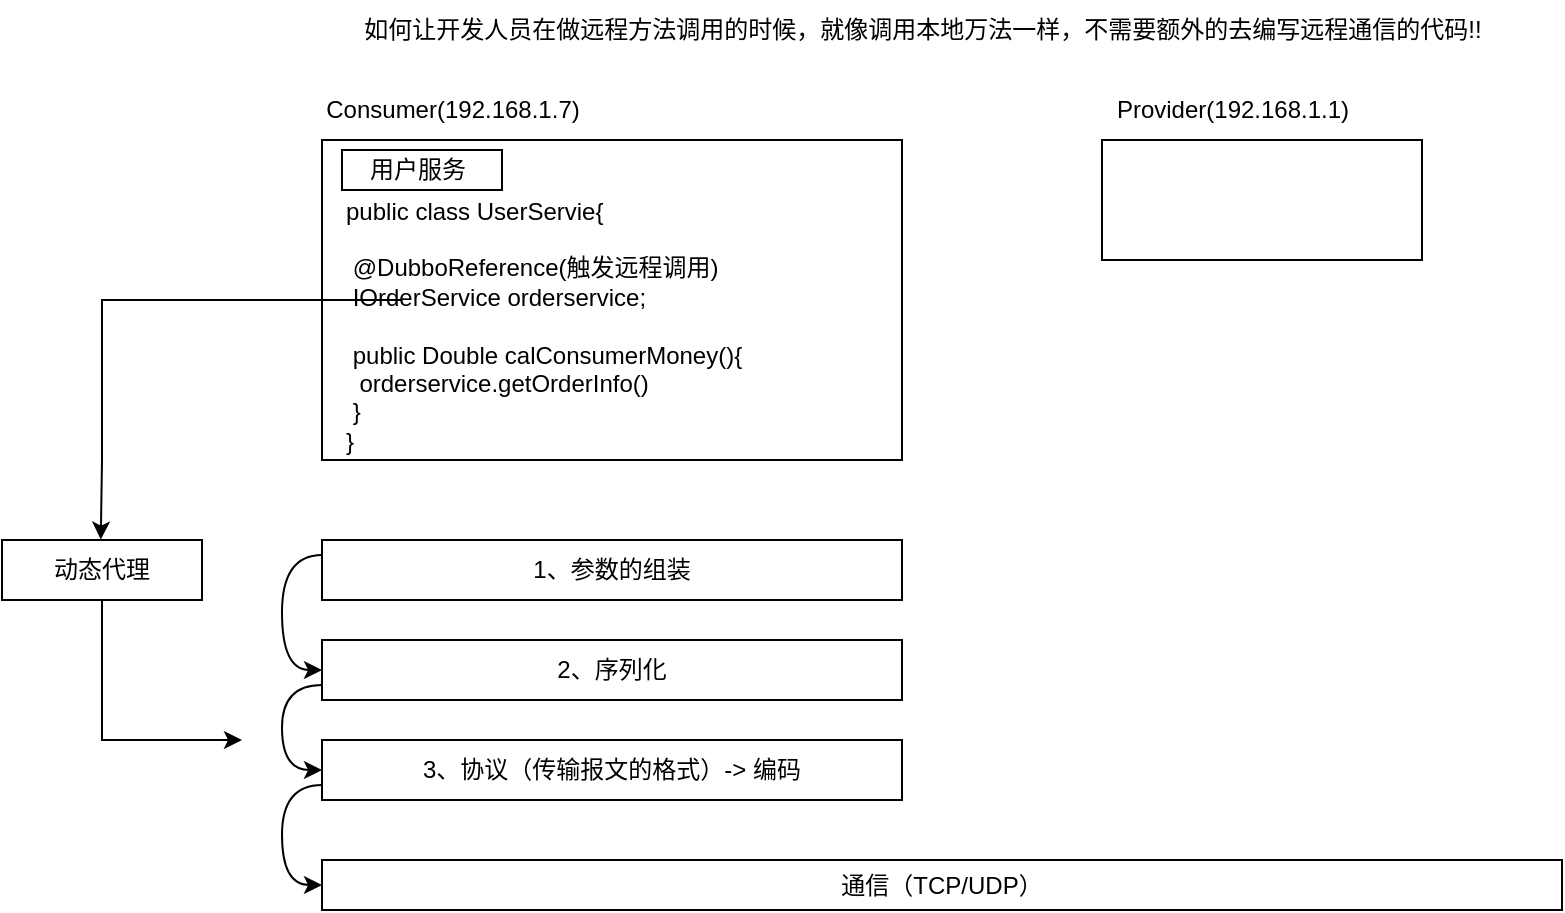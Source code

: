 <mxfile version="21.1.2" type="github">
  <diagram name="第 1 页" id="ipNu82i0-kDr4lVcq5RR">
    <mxGraphModel dx="1818" dy="558" grid="1" gridSize="10" guides="1" tooltips="1" connect="1" arrows="1" fold="1" page="1" pageScale="1" pageWidth="827" pageHeight="1169" math="0" shadow="0">
      <root>
        <mxCell id="0" />
        <mxCell id="1" parent="0" />
        <mxCell id="4YSV_oo0eXGsB8GQ95h5-30" style="rounded=0;orthogonalLoop=1;jettySize=auto;html=1;exitX=0.5;exitY=1;exitDx=0;exitDy=0;" edge="1" parent="1" source="4YSV_oo0eXGsB8GQ95h5-31">
          <mxGeometry relative="1" as="geometry">
            <mxPoint x="30" y="430" as="targetPoint" />
            <mxPoint x="-40" y="380" as="sourcePoint" />
            <Array as="points">
              <mxPoint x="-40" y="430" />
            </Array>
          </mxGeometry>
        </mxCell>
        <mxCell id="4YSV_oo0eXGsB8GQ95h5-1" value="如何让开发人员在做远程方法调用的时候，就像调用本地万法一样，不需要额外的去编写远程通信的代码!!" style="text;html=1;align=center;verticalAlign=middle;resizable=0;points=[];autosize=1;strokeColor=none;fillColor=none;" vertex="1" parent="1">
          <mxGeometry x="80" y="60" width="580" height="30" as="geometry" />
        </mxCell>
        <mxCell id="4YSV_oo0eXGsB8GQ95h5-3" value="Consumer(192.168.1.7)" style="text;html=1;align=center;verticalAlign=middle;resizable=0;points=[];autosize=1;strokeColor=none;fillColor=none;" vertex="1" parent="1">
          <mxGeometry x="60" y="100" width="150" height="30" as="geometry" />
        </mxCell>
        <mxCell id="4YSV_oo0eXGsB8GQ95h5-4" value="" style="rounded=0;whiteSpace=wrap;html=1;" vertex="1" parent="1">
          <mxGeometry x="460" y="130" width="160" height="60" as="geometry" />
        </mxCell>
        <mxCell id="4YSV_oo0eXGsB8GQ95h5-5" value="Provider(192.168.1.1)" style="text;html=1;align=center;verticalAlign=middle;resizable=0;points=[];autosize=1;strokeColor=none;fillColor=none;" vertex="1" parent="1">
          <mxGeometry x="455" y="100" width="140" height="30" as="geometry" />
        </mxCell>
        <mxCell id="4YSV_oo0eXGsB8GQ95h5-10" value="" style="whiteSpace=wrap;html=1;" vertex="1" parent="1">
          <mxGeometry x="70" y="130" width="290" height="160" as="geometry" />
        </mxCell>
        <mxCell id="4YSV_oo0eXGsB8GQ95h5-11" value="" style="rounded=0;whiteSpace=wrap;html=1;" vertex="1" parent="1">
          <mxGeometry x="80" y="135" width="80" height="20" as="geometry" />
        </mxCell>
        <mxCell id="4YSV_oo0eXGsB8GQ95h5-6" value="用户服务" style="text;html=1;strokeColor=none;fillColor=none;align=center;verticalAlign=middle;whiteSpace=wrap;rounded=0;" vertex="1" parent="1">
          <mxGeometry x="87.5" y="130" width="60" height="30" as="geometry" />
        </mxCell>
        <mxCell id="4YSV_oo0eXGsB8GQ95h5-8" value="public class UserServie{&lt;br&gt;&lt;br&gt;&lt;span style=&quot;&quot;&gt;	&lt;/span&gt;&lt;span style=&quot;white-space: pre;&quot;&gt;	&lt;/span&gt;@DubboReference(触发远程调用)&lt;br&gt;&lt;div style=&quot;&quot;&gt;&lt;span style=&quot;background-color: initial;&quot;&gt;&lt;span style=&quot;&quot;&gt;	&lt;/span&gt;&lt;span style=&quot;white-space: pre;&quot;&gt;	&lt;/span&gt;IOrderService orderservice;&lt;br&gt;&lt;/span&gt;&lt;/div&gt;&lt;div style=&quot;&quot;&gt;&lt;span style=&quot;background-color: initial;&quot;&gt;&lt;br&gt;&lt;/span&gt;&lt;/div&gt;&lt;div style=&quot;&quot;&gt;&lt;span style=&quot;background-color: initial;&quot;&gt;&lt;span style=&quot;&quot;&gt;	&lt;/span&gt;&lt;span style=&quot;white-space: pre;&quot;&gt;	&lt;/span&gt;public Double calConsumerMoney(){&lt;/span&gt;&lt;/div&gt;&lt;span style=&quot;white-space: pre;&quot;&gt;	&lt;span style=&quot;white-space: pre;&quot;&gt;	&lt;/span&gt;&lt;/span&gt;orderservice.getOrderInfo()&lt;div style=&quot;&quot;&gt;&lt;span style=&quot;background-color: initial;&quot;&gt;&lt;span style=&quot;&quot;&gt;	&lt;/span&gt;&lt;span style=&quot;white-space: pre;&quot;&gt;	&lt;/span&gt;}&lt;/span&gt;&lt;/div&gt;&lt;div style=&quot;&quot;&gt;&lt;span style=&quot;background-color: initial;&quot;&gt;}&lt;/span&gt;&lt;/div&gt;&lt;div style=&quot;&quot;&gt;&lt;span style=&quot;background-color: initial;&quot;&gt;&lt;br&gt;&lt;/span&gt;&lt;/div&gt;" style="text;html=1;strokeColor=none;fillColor=none;align=left;verticalAlign=middle;whiteSpace=wrap;rounded=0;" vertex="1" parent="1">
          <mxGeometry x="80" y="150" width="255" height="160" as="geometry" />
        </mxCell>
        <mxCell id="4YSV_oo0eXGsB8GQ95h5-23" style="edgeStyle=orthogonalEdgeStyle;curved=1;rounded=0;orthogonalLoop=1;jettySize=auto;html=1;exitX=0;exitY=0.25;exitDx=0;exitDy=0;entryX=0;entryY=0.5;entryDx=0;entryDy=0;" edge="1" parent="1" source="4YSV_oo0eXGsB8GQ95h5-17" target="4YSV_oo0eXGsB8GQ95h5-18">
          <mxGeometry relative="1" as="geometry">
            <Array as="points">
              <mxPoint x="50" y="337" />
              <mxPoint x="50" y="395" />
            </Array>
          </mxGeometry>
        </mxCell>
        <mxCell id="4YSV_oo0eXGsB8GQ95h5-17" value="1、参数的组装" style="rounded=0;whiteSpace=wrap;html=1;" vertex="1" parent="1">
          <mxGeometry x="70" y="330" width="290" height="30" as="geometry" />
        </mxCell>
        <mxCell id="4YSV_oo0eXGsB8GQ95h5-24" style="edgeStyle=orthogonalEdgeStyle;curved=1;rounded=0;orthogonalLoop=1;jettySize=auto;html=1;exitX=0;exitY=0.75;exitDx=0;exitDy=0;entryX=0;entryY=0.5;entryDx=0;entryDy=0;" edge="1" parent="1" source="4YSV_oo0eXGsB8GQ95h5-18" target="4YSV_oo0eXGsB8GQ95h5-19">
          <mxGeometry relative="1" as="geometry">
            <Array as="points">
              <mxPoint x="50" y="403" />
              <mxPoint x="50" y="445" />
            </Array>
          </mxGeometry>
        </mxCell>
        <mxCell id="4YSV_oo0eXGsB8GQ95h5-18" value="2、序列化" style="rounded=0;whiteSpace=wrap;html=1;" vertex="1" parent="1">
          <mxGeometry x="70" y="380" width="290" height="30" as="geometry" />
        </mxCell>
        <mxCell id="4YSV_oo0eXGsB8GQ95h5-25" style="edgeStyle=orthogonalEdgeStyle;curved=1;rounded=0;orthogonalLoop=1;jettySize=auto;html=1;exitX=0;exitY=0.75;exitDx=0;exitDy=0;entryX=0;entryY=0.5;entryDx=0;entryDy=0;" edge="1" parent="1" source="4YSV_oo0eXGsB8GQ95h5-19" target="4YSV_oo0eXGsB8GQ95h5-20">
          <mxGeometry relative="1" as="geometry">
            <Array as="points">
              <mxPoint x="50" y="453" />
              <mxPoint x="50" y="503" />
            </Array>
          </mxGeometry>
        </mxCell>
        <mxCell id="4YSV_oo0eXGsB8GQ95h5-19" value="3、协议（传输报文的格式）-&amp;gt; 编码" style="rounded=0;whiteSpace=wrap;html=1;" vertex="1" parent="1">
          <mxGeometry x="70" y="430" width="290" height="30" as="geometry" />
        </mxCell>
        <mxCell id="4YSV_oo0eXGsB8GQ95h5-20" value="通信（TCP/UDP）" style="rounded=0;whiteSpace=wrap;html=1;" vertex="1" parent="1">
          <mxGeometry x="70" y="490" width="620" height="25" as="geometry" />
        </mxCell>
        <mxCell id="4YSV_oo0eXGsB8GQ95h5-15" value="" style="endArrow=classic;html=1;rounded=0;exitX=0.118;exitY=0.375;exitDx=0;exitDy=0;exitPerimeter=0;entryX=0.42;entryY=-0.008;entryDx=0;entryDy=0;entryPerimeter=0;" edge="1" parent="1" source="4YSV_oo0eXGsB8GQ95h5-8">
          <mxGeometry width="50" height="50" relative="1" as="geometry">
            <mxPoint x="20" y="220" as="sourcePoint" />
            <mxPoint x="-40.6" y="329.76" as="targetPoint" />
            <Array as="points">
              <mxPoint x="20" y="210" />
              <mxPoint x="-40" y="210" />
              <mxPoint x="-40" y="290" />
            </Array>
          </mxGeometry>
        </mxCell>
        <mxCell id="4YSV_oo0eXGsB8GQ95h5-31" value="动态代理" style="rounded=0;whiteSpace=wrap;html=1;" vertex="1" parent="1">
          <mxGeometry x="-90" y="330" width="100" height="30" as="geometry" />
        </mxCell>
      </root>
    </mxGraphModel>
  </diagram>
</mxfile>
